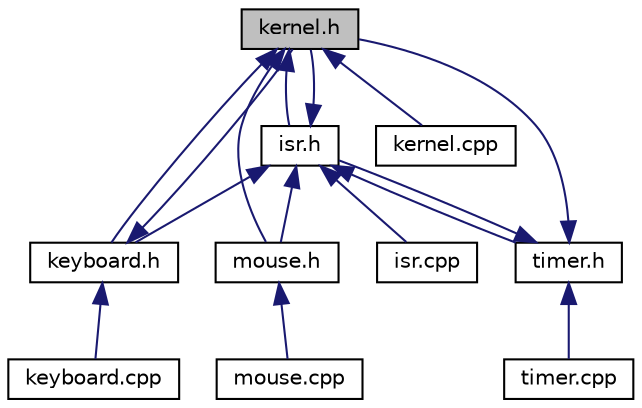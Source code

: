 digraph "kernel.h"
{
 // LATEX_PDF_SIZE
  edge [fontname="Helvetica",fontsize="10",labelfontname="Helvetica",labelfontsize="10"];
  node [fontname="Helvetica",fontsize="10",shape=record];
  Node14 [label="kernel.h",height=0.2,width=0.4,color="black", fillcolor="grey75", style="filled", fontcolor="black",tooltip="Kernel header file."];
  Node14 -> Node15 [dir="back",color="midnightblue",fontsize="10",style="solid",fontname="Helvetica"];
  Node15 [label="isr.h",height=0.2,width=0.4,color="black", fillcolor="white", style="filled",URL="$isr_8h.html",tooltip="Interrupt Service Routine header file. Provides a class to reference all interrupt registers and perf..."];
  Node15 -> Node16 [dir="back",color="midnightblue",fontsize="10",style="solid",fontname="Helvetica"];
  Node16 [label="isr.cpp",height=0.2,width=0.4,color="black", fillcolor="white", style="filled",URL="$isr_8cpp.html",tooltip="Interrupt Service Routine definitions file."];
  Node15 -> Node14 [dir="back",color="midnightblue",fontsize="10",style="solid",fontname="Helvetica"];
  Node15 -> Node17 [dir="back",color="midnightblue",fontsize="10",style="solid",fontname="Helvetica"];
  Node17 [label="timer.h",height=0.2,width=0.4,color="black", fillcolor="white", style="filled",URL="$timer_8h.html",tooltip="CPU Timer header file. Provides a class to access the timer on the CPU."];
  Node17 -> Node14 [dir="back",color="midnightblue",fontsize="10",style="solid",fontname="Helvetica"];
  Node17 -> Node15 [dir="back",color="midnightblue",fontsize="10",style="solid",fontname="Helvetica"];
  Node17 -> Node18 [dir="back",color="midnightblue",fontsize="10",style="solid",fontname="Helvetica"];
  Node18 [label="timer.cpp",height=0.2,width=0.4,color="black", fillcolor="white", style="filled",URL="$timer_8cpp.html",tooltip="Timer definitions file."];
  Node15 -> Node19 [dir="back",color="midnightblue",fontsize="10",style="solid",fontname="Helvetica"];
  Node19 [label="keyboard.h",height=0.2,width=0.4,color="black", fillcolor="white", style="filled",URL="$keyboard_8h.html",tooltip="Keyboard driver header file. Provides a class for translating scancodes to printable characters and p..."];
  Node19 -> Node14 [dir="back",color="midnightblue",fontsize="10",style="solid",fontname="Helvetica"];
  Node19 -> Node20 [dir="back",color="midnightblue",fontsize="10",style="solid",fontname="Helvetica"];
  Node20 [label="keyboard.cpp",height=0.2,width=0.4,color="black", fillcolor="white", style="filled",URL="$keyboard_8cpp.html",tooltip="Keyboard driver definitions file."];
  Node15 -> Node21 [dir="back",color="midnightblue",fontsize="10",style="solid",fontname="Helvetica"];
  Node21 [label="mouse.h",height=0.2,width=0.4,color="black", fillcolor="white", style="filled",URL="$mouse_8h.html",tooltip="Mouse driver header file. Provides a class for all mouse related functionality at a kernel level."];
  Node21 -> Node22 [dir="back",color="midnightblue",fontsize="10",style="solid",fontname="Helvetica"];
  Node22 [label="mouse.cpp",height=0.2,width=0.4,color="black", fillcolor="white", style="filled",URL="$mouse_8cpp.html",tooltip="Mouse driver definitions file."];
  Node14 -> Node19 [dir="back",color="midnightblue",fontsize="10",style="solid",fontname="Helvetica"];
  Node14 -> Node21 [dir="back",color="midnightblue",fontsize="10",style="solid",fontname="Helvetica"];
  Node14 -> Node23 [dir="back",color="midnightblue",fontsize="10",style="solid",fontname="Helvetica"];
  Node23 [label="kernel.cpp",height=0.2,width=0.4,color="black", fillcolor="white", style="filled",URL="$kernel_8cpp.html",tooltip="Panix kernel main source file. Includes the kernel's kernel_main() function that helps make the jump ..."];
}
